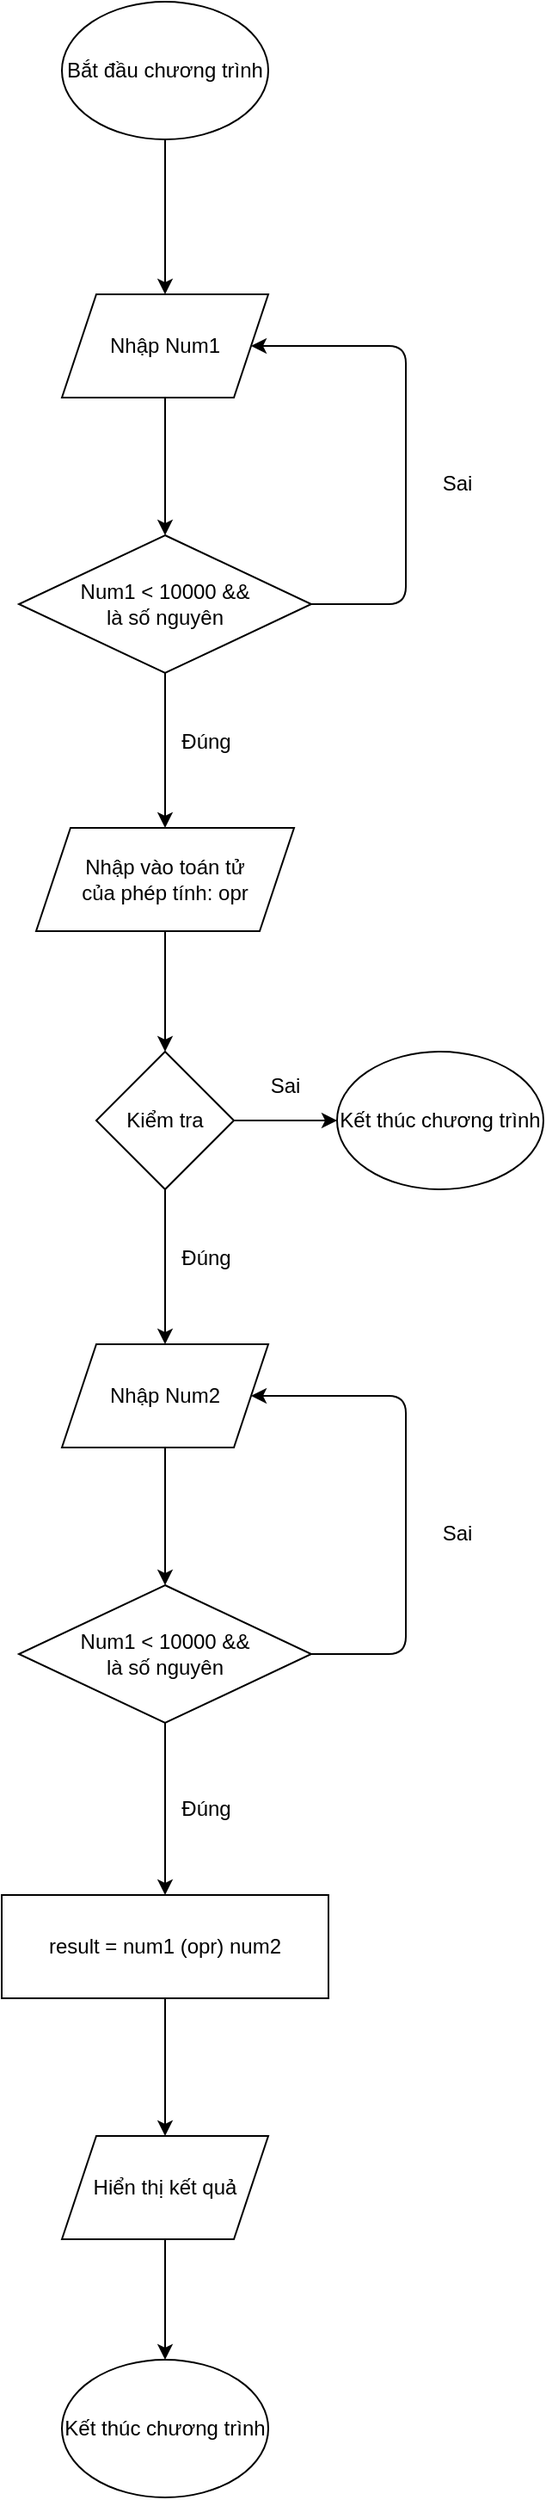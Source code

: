 <mxfile version="13.9.2" type="github">
  <diagram id="C5RBs43oDa-KdzZeNtuy" name="Page-1">
    <mxGraphModel dx="1108" dy="460" grid="1" gridSize="10" guides="1" tooltips="1" connect="1" arrows="1" fold="1" page="1" pageScale="1" pageWidth="827" pageHeight="1169" math="0" shadow="0">
      <root>
        <mxCell id="WIyWlLk6GJQsqaUBKTNV-0" />
        <mxCell id="WIyWlLk6GJQsqaUBKTNV-1" parent="WIyWlLk6GJQsqaUBKTNV-0" />
        <mxCell id="8S_jBu6FtLNjnMSBbsA--3" value="" style="edgeStyle=orthogonalEdgeStyle;rounded=0;orthogonalLoop=1;jettySize=auto;html=1;" edge="1" parent="WIyWlLk6GJQsqaUBKTNV-1" source="8S_jBu6FtLNjnMSBbsA--1" target="8S_jBu6FtLNjnMSBbsA--2">
          <mxGeometry relative="1" as="geometry" />
        </mxCell>
        <mxCell id="8S_jBu6FtLNjnMSBbsA--1" value="Bắt đầu chương trình" style="ellipse;whiteSpace=wrap;html=1;" vertex="1" parent="WIyWlLk6GJQsqaUBKTNV-1">
          <mxGeometry x="350" y="30" width="120" height="80" as="geometry" />
        </mxCell>
        <mxCell id="8S_jBu6FtLNjnMSBbsA--5" value="" style="edgeStyle=orthogonalEdgeStyle;rounded=0;orthogonalLoop=1;jettySize=auto;html=1;" edge="1" parent="WIyWlLk6GJQsqaUBKTNV-1" source="8S_jBu6FtLNjnMSBbsA--2" target="8S_jBu6FtLNjnMSBbsA--4">
          <mxGeometry relative="1" as="geometry" />
        </mxCell>
        <mxCell id="8S_jBu6FtLNjnMSBbsA--2" value="Nhập Num1" style="shape=parallelogram;perimeter=parallelogramPerimeter;whiteSpace=wrap;html=1;fixedSize=1;" vertex="1" parent="WIyWlLk6GJQsqaUBKTNV-1">
          <mxGeometry x="350" y="200" width="120" height="60" as="geometry" />
        </mxCell>
        <mxCell id="8S_jBu6FtLNjnMSBbsA--15" value="" style="edgeStyle=orthogonalEdgeStyle;rounded=0;orthogonalLoop=1;jettySize=auto;html=1;" edge="1" parent="WIyWlLk6GJQsqaUBKTNV-1" source="8S_jBu6FtLNjnMSBbsA--4" target="8S_jBu6FtLNjnMSBbsA--14">
          <mxGeometry relative="1" as="geometry" />
        </mxCell>
        <mxCell id="8S_jBu6FtLNjnMSBbsA--4" value="Num1 &amp;lt; 10000 &amp;amp;&amp;amp;&lt;br&gt;là số nguyên" style="rhombus;whiteSpace=wrap;html=1;" vertex="1" parent="WIyWlLk6GJQsqaUBKTNV-1">
          <mxGeometry x="325" y="340" width="170" height="80" as="geometry" />
        </mxCell>
        <mxCell id="8S_jBu6FtLNjnMSBbsA--13" value="" style="edgeStyle=elbowEdgeStyle;elbow=horizontal;endArrow=classic;html=1;exitX=1;exitY=0.5;exitDx=0;exitDy=0;" edge="1" parent="WIyWlLk6GJQsqaUBKTNV-1" source="8S_jBu6FtLNjnMSBbsA--4" target="8S_jBu6FtLNjnMSBbsA--2">
          <mxGeometry width="50" height="50" relative="1" as="geometry">
            <mxPoint x="320" y="420" as="sourcePoint" />
            <mxPoint x="370" y="370" as="targetPoint" />
            <Array as="points">
              <mxPoint x="550" y="450" />
            </Array>
          </mxGeometry>
        </mxCell>
        <mxCell id="8S_jBu6FtLNjnMSBbsA--17" value="" style="edgeStyle=orthogonalEdgeStyle;rounded=0;orthogonalLoop=1;jettySize=auto;html=1;" edge="1" parent="WIyWlLk6GJQsqaUBKTNV-1" source="8S_jBu6FtLNjnMSBbsA--14" target="8S_jBu6FtLNjnMSBbsA--16">
          <mxGeometry relative="1" as="geometry" />
        </mxCell>
        <mxCell id="8S_jBu6FtLNjnMSBbsA--14" value="Nhập vào toán tử&lt;br&gt;của phép tính: opr" style="shape=parallelogram;perimeter=parallelogramPerimeter;whiteSpace=wrap;html=1;fixedSize=1;" vertex="1" parent="WIyWlLk6GJQsqaUBKTNV-1">
          <mxGeometry x="335" y="510" width="150" height="60" as="geometry" />
        </mxCell>
        <mxCell id="8S_jBu6FtLNjnMSBbsA--19" value="" style="edgeStyle=orthogonalEdgeStyle;rounded=0;orthogonalLoop=1;jettySize=auto;html=1;" edge="1" parent="WIyWlLk6GJQsqaUBKTNV-1" source="8S_jBu6FtLNjnMSBbsA--16" target="8S_jBu6FtLNjnMSBbsA--18">
          <mxGeometry relative="1" as="geometry" />
        </mxCell>
        <mxCell id="8S_jBu6FtLNjnMSBbsA--21" value="" style="edgeStyle=orthogonalEdgeStyle;rounded=0;orthogonalLoop=1;jettySize=auto;html=1;" edge="1" parent="WIyWlLk6GJQsqaUBKTNV-1" source="8S_jBu6FtLNjnMSBbsA--16" target="8S_jBu6FtLNjnMSBbsA--20">
          <mxGeometry relative="1" as="geometry" />
        </mxCell>
        <mxCell id="8S_jBu6FtLNjnMSBbsA--16" value="Kiểm tra" style="rhombus;whiteSpace=wrap;html=1;" vertex="1" parent="WIyWlLk6GJQsqaUBKTNV-1">
          <mxGeometry x="370" y="640" width="80" height="80" as="geometry" />
        </mxCell>
        <mxCell id="8S_jBu6FtLNjnMSBbsA--18" value="Kết thúc chương trình" style="ellipse;whiteSpace=wrap;html=1;" vertex="1" parent="WIyWlLk6GJQsqaUBKTNV-1">
          <mxGeometry x="510" y="640" width="120" height="80" as="geometry" />
        </mxCell>
        <mxCell id="8S_jBu6FtLNjnMSBbsA--24" value="" style="edgeStyle=orthogonalEdgeStyle;rounded=0;orthogonalLoop=1;jettySize=auto;html=1;" edge="1" parent="WIyWlLk6GJQsqaUBKTNV-1" source="8S_jBu6FtLNjnMSBbsA--20" target="8S_jBu6FtLNjnMSBbsA--22">
          <mxGeometry relative="1" as="geometry" />
        </mxCell>
        <mxCell id="8S_jBu6FtLNjnMSBbsA--20" value="Nhập Num2" style="shape=parallelogram;perimeter=parallelogramPerimeter;whiteSpace=wrap;html=1;fixedSize=1;" vertex="1" parent="WIyWlLk6GJQsqaUBKTNV-1">
          <mxGeometry x="350" y="810" width="120" height="60" as="geometry" />
        </mxCell>
        <mxCell id="8S_jBu6FtLNjnMSBbsA--26" value="" style="edgeStyle=orthogonalEdgeStyle;rounded=0;orthogonalLoop=1;jettySize=auto;html=1;" edge="1" parent="WIyWlLk6GJQsqaUBKTNV-1" source="8S_jBu6FtLNjnMSBbsA--22" target="8S_jBu6FtLNjnMSBbsA--25">
          <mxGeometry relative="1" as="geometry" />
        </mxCell>
        <mxCell id="8S_jBu6FtLNjnMSBbsA--22" value="Num1 &amp;lt; 10000 &amp;amp;&amp;amp;&lt;br&gt;là số nguyên" style="rhombus;whiteSpace=wrap;html=1;" vertex="1" parent="WIyWlLk6GJQsqaUBKTNV-1">
          <mxGeometry x="325" y="950" width="170" height="80" as="geometry" />
        </mxCell>
        <mxCell id="8S_jBu6FtLNjnMSBbsA--23" value="" style="edgeStyle=elbowEdgeStyle;elbow=horizontal;endArrow=classic;html=1;exitX=1;exitY=0.5;exitDx=0;exitDy=0;" edge="1" parent="WIyWlLk6GJQsqaUBKTNV-1" source="8S_jBu6FtLNjnMSBbsA--22">
          <mxGeometry width="50" height="50" relative="1" as="geometry">
            <mxPoint x="320" y="1030" as="sourcePoint" />
            <mxPoint x="460" y="840" as="targetPoint" />
            <Array as="points">
              <mxPoint x="550" y="1060" />
            </Array>
          </mxGeometry>
        </mxCell>
        <mxCell id="8S_jBu6FtLNjnMSBbsA--28" value="" style="edgeStyle=orthogonalEdgeStyle;rounded=0;orthogonalLoop=1;jettySize=auto;html=1;" edge="1" parent="WIyWlLk6GJQsqaUBKTNV-1" source="8S_jBu6FtLNjnMSBbsA--25" target="8S_jBu6FtLNjnMSBbsA--27">
          <mxGeometry relative="1" as="geometry" />
        </mxCell>
        <mxCell id="8S_jBu6FtLNjnMSBbsA--25" value="result = num1 (opr) num2" style="whiteSpace=wrap;html=1;" vertex="1" parent="WIyWlLk6GJQsqaUBKTNV-1">
          <mxGeometry x="315" y="1130" width="190" height="60" as="geometry" />
        </mxCell>
        <mxCell id="8S_jBu6FtLNjnMSBbsA--30" value="" style="edgeStyle=orthogonalEdgeStyle;rounded=0;orthogonalLoop=1;jettySize=auto;html=1;" edge="1" parent="WIyWlLk6GJQsqaUBKTNV-1" source="8S_jBu6FtLNjnMSBbsA--27" target="8S_jBu6FtLNjnMSBbsA--29">
          <mxGeometry relative="1" as="geometry" />
        </mxCell>
        <mxCell id="8S_jBu6FtLNjnMSBbsA--27" value="Hiển thị kết quả" style="shape=parallelogram;perimeter=parallelogramPerimeter;whiteSpace=wrap;html=1;fixedSize=1;" vertex="1" parent="WIyWlLk6GJQsqaUBKTNV-1">
          <mxGeometry x="350" y="1270" width="120" height="60" as="geometry" />
        </mxCell>
        <mxCell id="8S_jBu6FtLNjnMSBbsA--29" value="Kết thúc chương trình" style="ellipse;whiteSpace=wrap;html=1;" vertex="1" parent="WIyWlLk6GJQsqaUBKTNV-1">
          <mxGeometry x="350" y="1400" width="120" height="80" as="geometry" />
        </mxCell>
        <mxCell id="8S_jBu6FtLNjnMSBbsA--31" value="Đúng" style="text;html=1;strokeColor=none;fillColor=none;align=center;verticalAlign=middle;whiteSpace=wrap;rounded=0;" vertex="1" parent="WIyWlLk6GJQsqaUBKTNV-1">
          <mxGeometry x="414" y="1070" width="40" height="20" as="geometry" />
        </mxCell>
        <mxCell id="8S_jBu6FtLNjnMSBbsA--32" value="Sai" style="text;html=1;strokeColor=none;fillColor=none;align=center;verticalAlign=middle;whiteSpace=wrap;rounded=0;" vertex="1" parent="WIyWlLk6GJQsqaUBKTNV-1">
          <mxGeometry x="560" y="910" width="40" height="20" as="geometry" />
        </mxCell>
        <mxCell id="8S_jBu6FtLNjnMSBbsA--33" value="Đúng" style="text;html=1;strokeColor=none;fillColor=none;align=center;verticalAlign=middle;whiteSpace=wrap;rounded=0;" vertex="1" parent="WIyWlLk6GJQsqaUBKTNV-1">
          <mxGeometry x="414" y="450" width="40" height="20" as="geometry" />
        </mxCell>
        <mxCell id="8S_jBu6FtLNjnMSBbsA--34" value="Sai" style="text;html=1;strokeColor=none;fillColor=none;align=center;verticalAlign=middle;whiteSpace=wrap;rounded=0;" vertex="1" parent="WIyWlLk6GJQsqaUBKTNV-1">
          <mxGeometry x="460" y="650" width="40" height="20" as="geometry" />
        </mxCell>
        <mxCell id="8S_jBu6FtLNjnMSBbsA--35" value="Đúng" style="text;html=1;strokeColor=none;fillColor=none;align=center;verticalAlign=middle;whiteSpace=wrap;rounded=0;" vertex="1" parent="WIyWlLk6GJQsqaUBKTNV-1">
          <mxGeometry x="414" y="750" width="40" height="20" as="geometry" />
        </mxCell>
        <mxCell id="8S_jBu6FtLNjnMSBbsA--36" value="Sai" style="text;html=1;strokeColor=none;fillColor=none;align=center;verticalAlign=middle;whiteSpace=wrap;rounded=0;" vertex="1" parent="WIyWlLk6GJQsqaUBKTNV-1">
          <mxGeometry x="560" y="300" width="40" height="20" as="geometry" />
        </mxCell>
      </root>
    </mxGraphModel>
  </diagram>
</mxfile>

